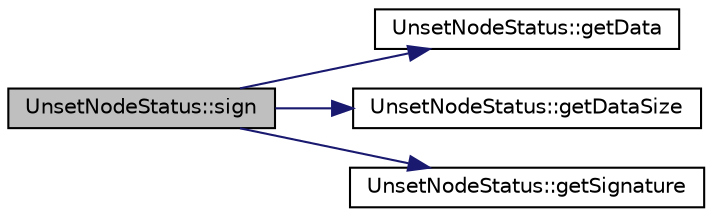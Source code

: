 digraph "UnsetNodeStatus::sign"
{
  edge [fontname="Helvetica",fontsize="10",labelfontname="Helvetica",labelfontsize="10"];
  node [fontname="Helvetica",fontsize="10",shape=record];
  rankdir="LR";
  Node12 [label="UnsetNodeStatus::sign",height=0.2,width=0.4,color="black", fillcolor="grey75", style="filled", fontcolor="black"];
  Node12 -> Node13 [color="midnightblue",fontsize="10",style="solid",fontname="Helvetica"];
  Node13 [label="UnsetNodeStatus::getData",height=0.2,width=0.4,color="black", fillcolor="white", style="filled",URL="$class_unset_node_status.html#a6382b1be787bf901e0da086fb16a85f1",tooltip="Get pointer to command data structure. "];
  Node12 -> Node14 [color="midnightblue",fontsize="10",style="solid",fontname="Helvetica"];
  Node14 [label="UnsetNodeStatus::getDataSize",height=0.2,width=0.4,color="black", fillcolor="white", style="filled",URL="$class_unset_node_status.html#a001184238074753cab7f2be6bad28ca7",tooltip="Get data struct size. Without signature. "];
  Node12 -> Node15 [color="midnightblue",fontsize="10",style="solid",fontname="Helvetica"];
  Node15 [label="UnsetNodeStatus::getSignature",height=0.2,width=0.4,color="black", fillcolor="white", style="filled",URL="$class_unset_node_status.html#a2843b618449f3d52e05634eb4bfe5721",tooltip="Get pointer to signature data. "];
}
